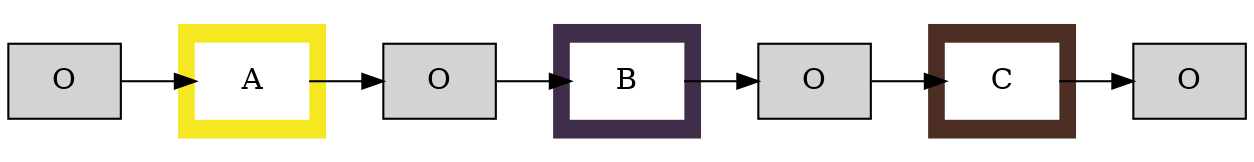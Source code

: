 digraph G {
node[shape=record];
rankdir="LR"n0[label = "O",style=filled]
n1[label = "O",style=filled];
n2[label = "O",style=filled];
n3[label = "O",style=filled];

        subgraph cluster_0 {
                style=filled;
                color="#f5e822";
                node [style=filled,color=white];
                A;
        }

        subgraph cluster_1 {
                style=filled;
                color="#402d4a";
                node [style=filled,color=white];
                B;
        }

        subgraph cluster_2 {
                style=filled;
                color="#4d2e24";
                node [style=filled,color=white];
                C;
        }
n0 -> A;
A -> n1;
n1 -> B;
B -> n2;
n2 -> C;
C -> n3;

}
